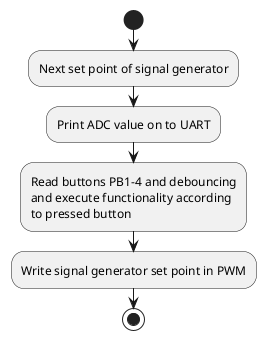 @startuml
'https://plantuml.com/activity-diagram-beta

start
:Next set point of signal generator;
:Print ADC value on to UART;
:Read buttons PB1-4 and debouncing
and execute functionality according
to pressed button;
:Write signal generator set point in PWM;

stop


@enduml

